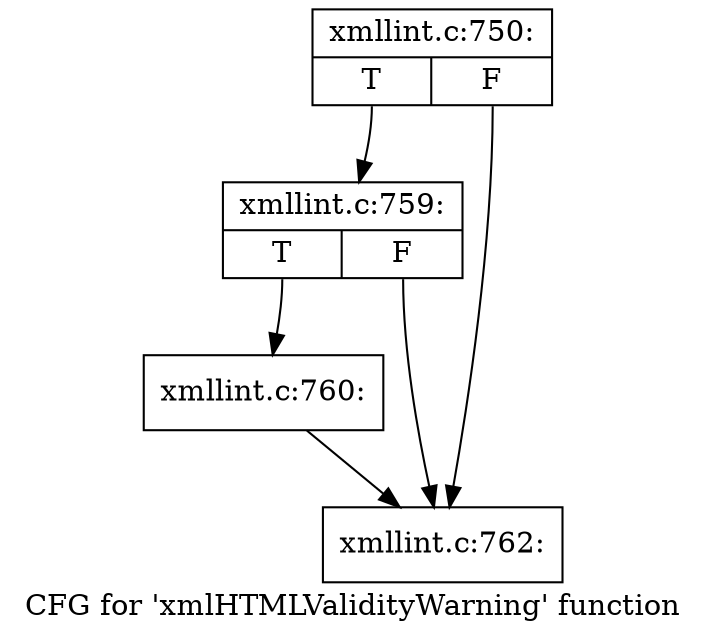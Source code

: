 digraph "CFG for 'xmlHTMLValidityWarning' function" {
	label="CFG for 'xmlHTMLValidityWarning' function";

	Node0x4b33ab0 [shape=record,label="{xmllint.c:750:|{<s0>T|<s1>F}}"];
	Node0x4b33ab0:s0 -> Node0x4b39020;
	Node0x4b33ab0:s1 -> Node0x4b38fd0;
	Node0x4b39020 [shape=record,label="{xmllint.c:759:|{<s0>T|<s1>F}}"];
	Node0x4b39020:s0 -> Node0x4b38f80;
	Node0x4b39020:s1 -> Node0x4b38fd0;
	Node0x4b38f80 [shape=record,label="{xmllint.c:760:}"];
	Node0x4b38f80 -> Node0x4b38fd0;
	Node0x4b38fd0 [shape=record,label="{xmllint.c:762:}"];
}
